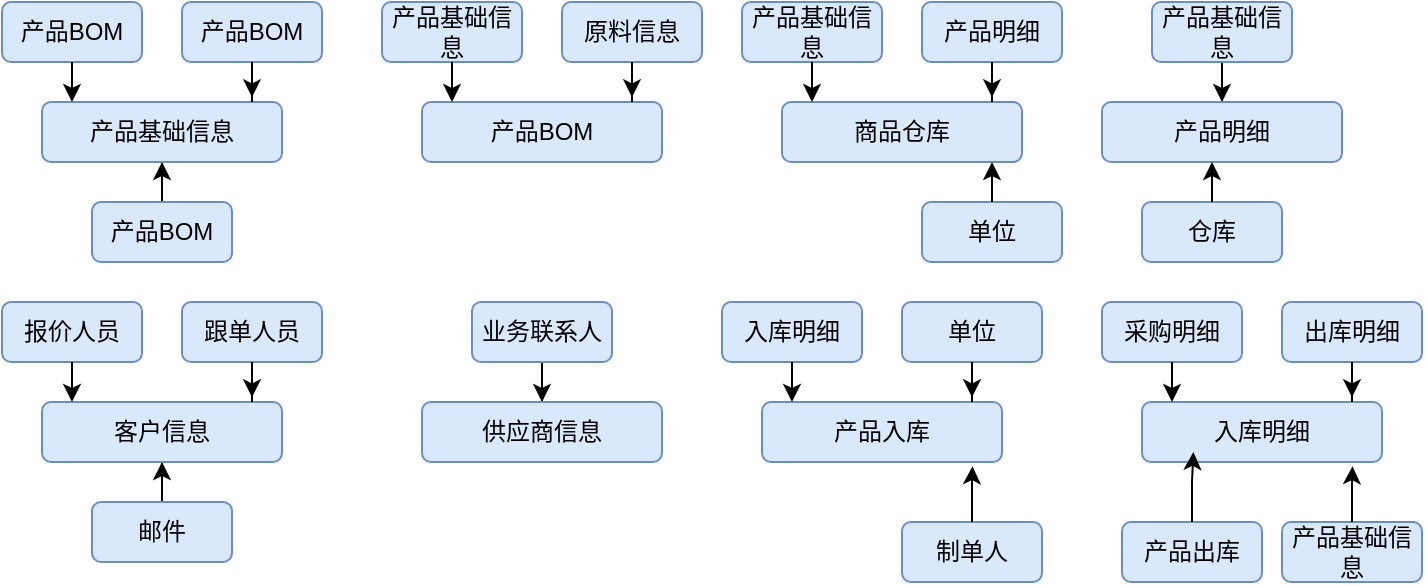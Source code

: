 <mxfile version="24.7.17">
  <diagram name="第 1 页" id="hJlpT_VPzm526xn45Prw">
    <mxGraphModel dx="1500" dy="773" grid="1" gridSize="10" guides="1" tooltips="1" connect="1" arrows="1" fold="1" page="1" pageScale="1" pageWidth="827" pageHeight="1169" math="0" shadow="0">
      <root>
        <mxCell id="0" />
        <mxCell id="1" parent="0" />
        <mxCell id="1SyQ-WsuxEBIdKDuYVJ4-1" value="产品BOM" style="rounded=1;whiteSpace=wrap;html=1;fillColor=#dae8fc;strokeColor=#6c8ebf;" parent="1" vertex="1">
          <mxGeometry x="10" y="10" width="70" height="30" as="geometry" />
        </mxCell>
        <mxCell id="1SyQ-WsuxEBIdKDuYVJ4-2" value="产品BOM" style="rounded=1;whiteSpace=wrap;html=1;fillColor=#dae8fc;strokeColor=#6c8ebf;" parent="1" vertex="1">
          <mxGeometry x="100" y="10" width="70" height="30" as="geometry" />
        </mxCell>
        <mxCell id="1SyQ-WsuxEBIdKDuYVJ4-9" style="edgeStyle=orthogonalEdgeStyle;rounded=0;orthogonalLoop=1;jettySize=auto;html=1;entryX=0.5;entryY=1;entryDx=0;entryDy=0;" parent="1" source="1SyQ-WsuxEBIdKDuYVJ4-3" target="1SyQ-WsuxEBIdKDuYVJ4-4" edge="1">
          <mxGeometry relative="1" as="geometry" />
        </mxCell>
        <mxCell id="1SyQ-WsuxEBIdKDuYVJ4-3" value="产品BOM" style="rounded=1;whiteSpace=wrap;html=1;fillColor=#dae8fc;strokeColor=#6c8ebf;" parent="1" vertex="1">
          <mxGeometry x="55" y="110" width="70" height="30" as="geometry" />
        </mxCell>
        <mxCell id="1SyQ-WsuxEBIdKDuYVJ4-4" value="产品基础信息" style="rounded=1;whiteSpace=wrap;html=1;fillColor=#dae8fc;strokeColor=#6c8ebf;" parent="1" vertex="1">
          <mxGeometry x="30" y="60" width="120" height="30" as="geometry" />
        </mxCell>
        <mxCell id="1SyQ-WsuxEBIdKDuYVJ4-7" style="edgeStyle=orthogonalEdgeStyle;rounded=0;orthogonalLoop=1;jettySize=auto;html=1;entryX=0.13;entryY=-0.006;entryDx=0;entryDy=0;entryPerimeter=0;" parent="1" source="1SyQ-WsuxEBIdKDuYVJ4-1" target="1SyQ-WsuxEBIdKDuYVJ4-4" edge="1">
          <mxGeometry relative="1" as="geometry" />
        </mxCell>
        <mxCell id="1SyQ-WsuxEBIdKDuYVJ4-8" style="edgeStyle=orthogonalEdgeStyle;rounded=0;orthogonalLoop=1;jettySize=auto;html=1;entryX=0.875;entryY=-0.079;entryDx=0;entryDy=0;entryPerimeter=0;" parent="1" source="1SyQ-WsuxEBIdKDuYVJ4-2" target="1SyQ-WsuxEBIdKDuYVJ4-4" edge="1">
          <mxGeometry relative="1" as="geometry" />
        </mxCell>
        <mxCell id="1SyQ-WsuxEBIdKDuYVJ4-19" value="产品基础信息" style="rounded=1;whiteSpace=wrap;html=1;fillColor=#dae8fc;strokeColor=#6c8ebf;" parent="1" vertex="1">
          <mxGeometry x="200" y="10" width="70" height="30" as="geometry" />
        </mxCell>
        <mxCell id="1SyQ-WsuxEBIdKDuYVJ4-20" value="原料信息" style="rounded=1;whiteSpace=wrap;html=1;fillColor=#dae8fc;strokeColor=#6c8ebf;" parent="1" vertex="1">
          <mxGeometry x="290" y="10" width="70" height="30" as="geometry" />
        </mxCell>
        <mxCell id="1SyQ-WsuxEBIdKDuYVJ4-21" value="产品BOM" style="rounded=1;whiteSpace=wrap;html=1;fillColor=#dae8fc;strokeColor=#6c8ebf;" parent="1" vertex="1">
          <mxGeometry x="220" y="60" width="120" height="30" as="geometry" />
        </mxCell>
        <mxCell id="1SyQ-WsuxEBIdKDuYVJ4-22" style="edgeStyle=orthogonalEdgeStyle;rounded=0;orthogonalLoop=1;jettySize=auto;html=1;entryX=0.13;entryY=-0.006;entryDx=0;entryDy=0;entryPerimeter=0;" parent="1" source="1SyQ-WsuxEBIdKDuYVJ4-19" target="1SyQ-WsuxEBIdKDuYVJ4-21" edge="1">
          <mxGeometry relative="1" as="geometry" />
        </mxCell>
        <mxCell id="1SyQ-WsuxEBIdKDuYVJ4-23" style="edgeStyle=orthogonalEdgeStyle;rounded=0;orthogonalLoop=1;jettySize=auto;html=1;entryX=0.875;entryY=-0.079;entryDx=0;entryDy=0;entryPerimeter=0;" parent="1" source="1SyQ-WsuxEBIdKDuYVJ4-20" target="1SyQ-WsuxEBIdKDuYVJ4-21" edge="1">
          <mxGeometry relative="1" as="geometry" />
        </mxCell>
        <mxCell id="0Gb3OSb-nTc6sZBoHr5_-1" value="报价人员" style="rounded=1;whiteSpace=wrap;html=1;fillColor=#dae8fc;strokeColor=#6c8ebf;" vertex="1" parent="1">
          <mxGeometry x="10" y="160" width="70" height="30" as="geometry" />
        </mxCell>
        <mxCell id="0Gb3OSb-nTc6sZBoHr5_-2" value="跟单人员" style="rounded=1;whiteSpace=wrap;html=1;fillColor=#dae8fc;strokeColor=#6c8ebf;" vertex="1" parent="1">
          <mxGeometry x="100" y="160" width="70" height="30" as="geometry" />
        </mxCell>
        <mxCell id="0Gb3OSb-nTc6sZBoHr5_-3" style="edgeStyle=orthogonalEdgeStyle;rounded=0;orthogonalLoop=1;jettySize=auto;html=1;entryX=0.5;entryY=1;entryDx=0;entryDy=0;" edge="1" parent="1" source="0Gb3OSb-nTc6sZBoHr5_-4" target="0Gb3OSb-nTc6sZBoHr5_-5">
          <mxGeometry relative="1" as="geometry" />
        </mxCell>
        <mxCell id="0Gb3OSb-nTc6sZBoHr5_-4" value="邮件" style="rounded=1;whiteSpace=wrap;html=1;fillColor=#dae8fc;strokeColor=#6c8ebf;" vertex="1" parent="1">
          <mxGeometry x="55" y="260" width="70" height="30" as="geometry" />
        </mxCell>
        <mxCell id="0Gb3OSb-nTc6sZBoHr5_-5" value="客户信息" style="rounded=1;whiteSpace=wrap;html=1;fillColor=#dae8fc;strokeColor=#6c8ebf;" vertex="1" parent="1">
          <mxGeometry x="30" y="210" width="120" height="30" as="geometry" />
        </mxCell>
        <mxCell id="0Gb3OSb-nTc6sZBoHr5_-6" style="edgeStyle=orthogonalEdgeStyle;rounded=0;orthogonalLoop=1;jettySize=auto;html=1;entryX=0.13;entryY=-0.006;entryDx=0;entryDy=0;entryPerimeter=0;" edge="1" parent="1" source="0Gb3OSb-nTc6sZBoHr5_-1" target="0Gb3OSb-nTc6sZBoHr5_-5">
          <mxGeometry relative="1" as="geometry" />
        </mxCell>
        <mxCell id="0Gb3OSb-nTc6sZBoHr5_-7" style="edgeStyle=orthogonalEdgeStyle;rounded=0;orthogonalLoop=1;jettySize=auto;html=1;entryX=0.875;entryY=-0.079;entryDx=0;entryDy=0;entryPerimeter=0;" edge="1" parent="1" source="0Gb3OSb-nTc6sZBoHr5_-2" target="0Gb3OSb-nTc6sZBoHr5_-5">
          <mxGeometry relative="1" as="geometry" />
        </mxCell>
        <mxCell id="0Gb3OSb-nTc6sZBoHr5_-15" style="edgeStyle=orthogonalEdgeStyle;rounded=0;orthogonalLoop=1;jettySize=auto;html=1;entryX=0.5;entryY=0;entryDx=0;entryDy=0;" edge="1" parent="1" source="0Gb3OSb-nTc6sZBoHr5_-8" target="0Gb3OSb-nTc6sZBoHr5_-12">
          <mxGeometry relative="1" as="geometry" />
        </mxCell>
        <mxCell id="0Gb3OSb-nTc6sZBoHr5_-8" value="业务联系人" style="rounded=1;whiteSpace=wrap;html=1;fillColor=#dae8fc;strokeColor=#6c8ebf;" vertex="1" parent="1">
          <mxGeometry x="245" y="160" width="70" height="30" as="geometry" />
        </mxCell>
        <mxCell id="0Gb3OSb-nTc6sZBoHr5_-12" value="供应商信息" style="rounded=1;whiteSpace=wrap;html=1;fillColor=#dae8fc;strokeColor=#6c8ebf;" vertex="1" parent="1">
          <mxGeometry x="220" y="210" width="120" height="30" as="geometry" />
        </mxCell>
        <mxCell id="0Gb3OSb-nTc6sZBoHr5_-16" value="产品基础信息" style="rounded=1;whiteSpace=wrap;html=1;fillColor=#dae8fc;strokeColor=#6c8ebf;" vertex="1" parent="1">
          <mxGeometry x="380" y="10" width="70" height="30" as="geometry" />
        </mxCell>
        <mxCell id="0Gb3OSb-nTc6sZBoHr5_-17" value="产品明细" style="rounded=1;whiteSpace=wrap;html=1;fillColor=#dae8fc;strokeColor=#6c8ebf;" vertex="1" parent="1">
          <mxGeometry x="470" y="10" width="70" height="30" as="geometry" />
        </mxCell>
        <mxCell id="0Gb3OSb-nTc6sZBoHr5_-19" value="仓库" style="rounded=1;whiteSpace=wrap;html=1;fillColor=#dae8fc;strokeColor=#6c8ebf;" vertex="1" parent="1">
          <mxGeometry x="580" y="110" width="70" height="30" as="geometry" />
        </mxCell>
        <mxCell id="0Gb3OSb-nTc6sZBoHr5_-20" value="商品仓库" style="rounded=1;whiteSpace=wrap;html=1;fillColor=#dae8fc;strokeColor=#6c8ebf;" vertex="1" parent="1">
          <mxGeometry x="400" y="60" width="120" height="30" as="geometry" />
        </mxCell>
        <mxCell id="0Gb3OSb-nTc6sZBoHr5_-21" style="edgeStyle=orthogonalEdgeStyle;rounded=0;orthogonalLoop=1;jettySize=auto;html=1;entryX=0.13;entryY=-0.006;entryDx=0;entryDy=0;entryPerimeter=0;" edge="1" parent="1" source="0Gb3OSb-nTc6sZBoHr5_-16" target="0Gb3OSb-nTc6sZBoHr5_-20">
          <mxGeometry relative="1" as="geometry" />
        </mxCell>
        <mxCell id="0Gb3OSb-nTc6sZBoHr5_-22" style="edgeStyle=orthogonalEdgeStyle;rounded=0;orthogonalLoop=1;jettySize=auto;html=1;entryX=0.875;entryY=-0.079;entryDx=0;entryDy=0;entryPerimeter=0;" edge="1" parent="1" source="0Gb3OSb-nTc6sZBoHr5_-17" target="0Gb3OSb-nTc6sZBoHr5_-20">
          <mxGeometry relative="1" as="geometry" />
        </mxCell>
        <mxCell id="0Gb3OSb-nTc6sZBoHr5_-23" value="单位" style="rounded=1;whiteSpace=wrap;html=1;fillColor=#dae8fc;strokeColor=#6c8ebf;" vertex="1" parent="1">
          <mxGeometry x="470" y="110" width="70" height="30" as="geometry" />
        </mxCell>
        <mxCell id="0Gb3OSb-nTc6sZBoHr5_-27" style="edgeStyle=orthogonalEdgeStyle;rounded=0;orthogonalLoop=1;jettySize=auto;html=1;entryX=0.5;entryY=0;entryDx=0;entryDy=0;" edge="1" parent="1" source="0Gb3OSb-nTc6sZBoHr5_-28" target="0Gb3OSb-nTc6sZBoHr5_-29">
          <mxGeometry relative="1" as="geometry" />
        </mxCell>
        <mxCell id="0Gb3OSb-nTc6sZBoHr5_-28" value="产品基础信息" style="rounded=1;whiteSpace=wrap;html=1;fillColor=#dae8fc;strokeColor=#6c8ebf;" vertex="1" parent="1">
          <mxGeometry x="585" y="10" width="70" height="30" as="geometry" />
        </mxCell>
        <mxCell id="0Gb3OSb-nTc6sZBoHr5_-29" value="产品明细" style="rounded=1;whiteSpace=wrap;html=1;fillColor=#dae8fc;strokeColor=#6c8ebf;" vertex="1" parent="1">
          <mxGeometry x="560" y="60" width="120" height="30" as="geometry" />
        </mxCell>
        <mxCell id="0Gb3OSb-nTc6sZBoHr5_-31" style="edgeStyle=orthogonalEdgeStyle;rounded=0;orthogonalLoop=1;jettySize=auto;html=1;entryX=0.459;entryY=1.015;entryDx=0;entryDy=0;entryPerimeter=0;" edge="1" parent="1" source="0Gb3OSb-nTc6sZBoHr5_-19" target="0Gb3OSb-nTc6sZBoHr5_-29">
          <mxGeometry relative="1" as="geometry" />
        </mxCell>
        <mxCell id="0Gb3OSb-nTc6sZBoHr5_-32" value="入库明细" style="rounded=1;whiteSpace=wrap;html=1;fillColor=#dae8fc;strokeColor=#6c8ebf;" vertex="1" parent="1">
          <mxGeometry x="370" y="160" width="70" height="30" as="geometry" />
        </mxCell>
        <mxCell id="0Gb3OSb-nTc6sZBoHr5_-33" value="单位" style="rounded=1;whiteSpace=wrap;html=1;fillColor=#dae8fc;strokeColor=#6c8ebf;" vertex="1" parent="1">
          <mxGeometry x="460" y="160" width="70" height="30" as="geometry" />
        </mxCell>
        <mxCell id="0Gb3OSb-nTc6sZBoHr5_-34" value="产品入库" style="rounded=1;whiteSpace=wrap;html=1;fillColor=#dae8fc;strokeColor=#6c8ebf;" vertex="1" parent="1">
          <mxGeometry x="390" y="210" width="120" height="30" as="geometry" />
        </mxCell>
        <mxCell id="0Gb3OSb-nTc6sZBoHr5_-35" style="edgeStyle=orthogonalEdgeStyle;rounded=0;orthogonalLoop=1;jettySize=auto;html=1;entryX=0.13;entryY=-0.006;entryDx=0;entryDy=0;entryPerimeter=0;" edge="1" parent="1" source="0Gb3OSb-nTc6sZBoHr5_-32" target="0Gb3OSb-nTc6sZBoHr5_-34">
          <mxGeometry relative="1" as="geometry" />
        </mxCell>
        <mxCell id="0Gb3OSb-nTc6sZBoHr5_-36" style="edgeStyle=orthogonalEdgeStyle;rounded=0;orthogonalLoop=1;jettySize=auto;html=1;entryX=0.875;entryY=-0.079;entryDx=0;entryDy=0;entryPerimeter=0;" edge="1" parent="1" source="0Gb3OSb-nTc6sZBoHr5_-33" target="0Gb3OSb-nTc6sZBoHr5_-34">
          <mxGeometry relative="1" as="geometry" />
        </mxCell>
        <mxCell id="0Gb3OSb-nTc6sZBoHr5_-37" value="制单人" style="rounded=1;whiteSpace=wrap;html=1;fillColor=#dae8fc;strokeColor=#6c8ebf;" vertex="1" parent="1">
          <mxGeometry x="460" y="270" width="70" height="30" as="geometry" />
        </mxCell>
        <mxCell id="0Gb3OSb-nTc6sZBoHr5_-38" style="edgeStyle=orthogonalEdgeStyle;rounded=0;orthogonalLoop=1;jettySize=auto;html=1;entryX=0.877;entryY=1.07;entryDx=0;entryDy=0;entryPerimeter=0;" edge="1" parent="1" source="0Gb3OSb-nTc6sZBoHr5_-37" target="0Gb3OSb-nTc6sZBoHr5_-34">
          <mxGeometry relative="1" as="geometry" />
        </mxCell>
        <mxCell id="0Gb3OSb-nTc6sZBoHr5_-39" value="采购明细" style="rounded=1;whiteSpace=wrap;html=1;fillColor=#dae8fc;strokeColor=#6c8ebf;" vertex="1" parent="1">
          <mxGeometry x="560" y="160" width="70" height="30" as="geometry" />
        </mxCell>
        <mxCell id="0Gb3OSb-nTc6sZBoHr5_-40" value="出库明细" style="rounded=1;whiteSpace=wrap;html=1;fillColor=#dae8fc;strokeColor=#6c8ebf;" vertex="1" parent="1">
          <mxGeometry x="650" y="160" width="70" height="30" as="geometry" />
        </mxCell>
        <mxCell id="0Gb3OSb-nTc6sZBoHr5_-41" value="入库明细" style="rounded=1;whiteSpace=wrap;html=1;fillColor=#dae8fc;strokeColor=#6c8ebf;" vertex="1" parent="1">
          <mxGeometry x="580" y="210" width="120" height="30" as="geometry" />
        </mxCell>
        <mxCell id="0Gb3OSb-nTc6sZBoHr5_-42" style="edgeStyle=orthogonalEdgeStyle;rounded=0;orthogonalLoop=1;jettySize=auto;html=1;entryX=0.13;entryY=-0.006;entryDx=0;entryDy=0;entryPerimeter=0;" edge="1" parent="1" source="0Gb3OSb-nTc6sZBoHr5_-39" target="0Gb3OSb-nTc6sZBoHr5_-41">
          <mxGeometry relative="1" as="geometry" />
        </mxCell>
        <mxCell id="0Gb3OSb-nTc6sZBoHr5_-43" style="edgeStyle=orthogonalEdgeStyle;rounded=0;orthogonalLoop=1;jettySize=auto;html=1;entryX=0.875;entryY=-0.079;entryDx=0;entryDy=0;entryPerimeter=0;" edge="1" parent="1" source="0Gb3OSb-nTc6sZBoHr5_-40" target="0Gb3OSb-nTc6sZBoHr5_-41">
          <mxGeometry relative="1" as="geometry" />
        </mxCell>
        <mxCell id="0Gb3OSb-nTc6sZBoHr5_-44" value="产品基础信息" style="rounded=1;whiteSpace=wrap;html=1;fillColor=#dae8fc;strokeColor=#6c8ebf;" vertex="1" parent="1">
          <mxGeometry x="650" y="270" width="70" height="30" as="geometry" />
        </mxCell>
        <mxCell id="0Gb3OSb-nTc6sZBoHr5_-45" style="edgeStyle=orthogonalEdgeStyle;rounded=0;orthogonalLoop=1;jettySize=auto;html=1;entryX=0.877;entryY=1.07;entryDx=0;entryDy=0;entryPerimeter=0;" edge="1" parent="1" source="0Gb3OSb-nTc6sZBoHr5_-44" target="0Gb3OSb-nTc6sZBoHr5_-41">
          <mxGeometry relative="1" as="geometry" />
        </mxCell>
        <mxCell id="0Gb3OSb-nTc6sZBoHr5_-46" value="产品出库" style="rounded=1;whiteSpace=wrap;html=1;fillColor=#dae8fc;strokeColor=#6c8ebf;" vertex="1" parent="1">
          <mxGeometry x="570" y="270" width="70" height="30" as="geometry" />
        </mxCell>
        <mxCell id="0Gb3OSb-nTc6sZBoHr5_-49" style="edgeStyle=orthogonalEdgeStyle;rounded=0;orthogonalLoop=1;jettySize=auto;html=1;entryX=0.214;entryY=0.833;entryDx=0;entryDy=0;entryPerimeter=0;" edge="1" parent="1" source="0Gb3OSb-nTc6sZBoHr5_-46" target="0Gb3OSb-nTc6sZBoHr5_-41">
          <mxGeometry relative="1" as="geometry" />
        </mxCell>
        <mxCell id="0Gb3OSb-nTc6sZBoHr5_-51" style="edgeStyle=orthogonalEdgeStyle;rounded=0;orthogonalLoop=1;jettySize=auto;html=1;entryX=0.872;entryY=1.033;entryDx=0;entryDy=0;entryPerimeter=0;" edge="1" parent="1" source="0Gb3OSb-nTc6sZBoHr5_-23" target="0Gb3OSb-nTc6sZBoHr5_-20">
          <mxGeometry relative="1" as="geometry" />
        </mxCell>
      </root>
    </mxGraphModel>
  </diagram>
</mxfile>

